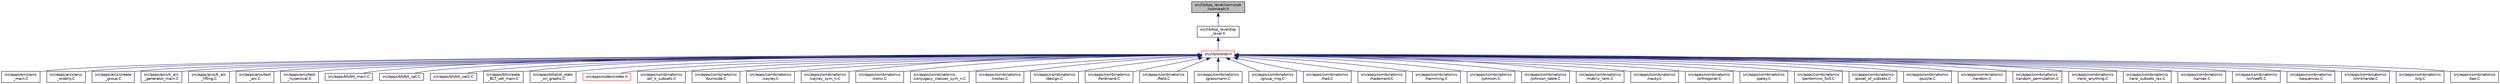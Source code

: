 digraph "src/lib/top_level/isomorph/isomorph.h"
{
  edge [fontname="Helvetica",fontsize="10",labelfontname="Helvetica",labelfontsize="10"];
  node [fontname="Helvetica",fontsize="10",shape=record];
  Node1 [label="src/lib/top_level/isomorph\l/isomorph.h",height=0.2,width=0.4,color="black", fillcolor="grey75", style="filled", fontcolor="black"];
  Node1 -> Node2 [dir="back",color="midnightblue",fontsize="10",style="solid",fontname="Helvetica"];
  Node2 [label="src/lib/top_level/top\l_level.h",height=0.2,width=0.4,color="black", fillcolor="white", style="filled",URL="$d8/d96/top__level_8h.html"];
  Node2 -> Node3 [dir="back",color="midnightblue",fontsize="10",style="solid",fontname="Helvetica"];
  Node3 [label="src/lib/orbiter.h",height=0.2,width=0.4,color="red", fillcolor="white", style="filled",URL="$da/d3b/orbiter_8h.html"];
  Node3 -> Node4 [dir="back",color="midnightblue",fontsize="10",style="solid",fontname="Helvetica"];
  Node4 [label="src/apps/arcs/arcs\l_main.C",height=0.2,width=0.4,color="black", fillcolor="white", style="filled",URL="$d7/dd5/arcs__main_8_c.html"];
  Node3 -> Node5 [dir="back",color="midnightblue",fontsize="10",style="solid",fontname="Helvetica"];
  Node5 [label="src/apps/arcs/arcs\l_orderly.C",height=0.2,width=0.4,color="black", fillcolor="white", style="filled",URL="$d5/d9e/arcs__orderly_8_c.html"];
  Node3 -> Node6 [dir="back",color="midnightblue",fontsize="10",style="solid",fontname="Helvetica"];
  Node6 [label="src/apps/arcs/create\l_group.C",height=0.2,width=0.4,color="black", fillcolor="white", style="filled",URL="$d1/d9e/create__group_8_c.html"];
  Node3 -> Node7 [dir="back",color="midnightblue",fontsize="10",style="solid",fontname="Helvetica"];
  Node7 [label="src/apps/arcs/k_arc\l_generator_main.C",height=0.2,width=0.4,color="black", fillcolor="white", style="filled",URL="$d6/d01/k__arc__generator__main_8_c.html"];
  Node3 -> Node8 [dir="back",color="midnightblue",fontsize="10",style="solid",fontname="Helvetica"];
  Node8 [label="src/apps/arcs/k_arc\l_lifting.C",height=0.2,width=0.4,color="black", fillcolor="white", style="filled",URL="$d2/dd6/k__arc__lifting_8_c.html"];
  Node3 -> Node9 [dir="back",color="midnightblue",fontsize="10",style="solid",fontname="Helvetica"];
  Node9 [label="src/apps/arcs/test\l_arc.C",height=0.2,width=0.4,color="black", fillcolor="white", style="filled",URL="$dd/d36/test__arc_8_c.html"];
  Node3 -> Node10 [dir="back",color="midnightblue",fontsize="10",style="solid",fontname="Helvetica"];
  Node10 [label="src/apps/arcs/test\l_hyperoval.C",height=0.2,width=0.4,color="black", fillcolor="white", style="filled",URL="$db/d67/test__hyperoval_8_c.html"];
  Node3 -> Node11 [dir="back",color="midnightblue",fontsize="10",style="solid",fontname="Helvetica"];
  Node11 [label="src/apps/blt/blt_main.C",height=0.2,width=0.4,color="black", fillcolor="white", style="filled",URL="$d1/d5e/blt__main_8_c.html"];
  Node3 -> Node12 [dir="back",color="midnightblue",fontsize="10",style="solid",fontname="Helvetica"];
  Node12 [label="src/apps/blt/blt_set.C",height=0.2,width=0.4,color="black", fillcolor="white", style="filled",URL="$d9/d10/blt__set_8_c.html"];
  Node3 -> Node13 [dir="back",color="midnightblue",fontsize="10",style="solid",fontname="Helvetica"];
  Node13 [label="src/apps/blt/blt_set2.C",height=0.2,width=0.4,color="black", fillcolor="white", style="filled",URL="$d1/d45/blt__set2_8_c.html"];
  Node3 -> Node14 [dir="back",color="midnightblue",fontsize="10",style="solid",fontname="Helvetica"];
  Node14 [label="src/apps/blt/create\l_BLT_set_main.C",height=0.2,width=0.4,color="black", fillcolor="white", style="filled",URL="$d7/d1c/create___b_l_t__set__main_8_c.html"];
  Node3 -> Node15 [dir="back",color="midnightblue",fontsize="10",style="solid",fontname="Helvetica"];
  Node15 [label="src/apps/blt/plot_stats\l_on_graphs.C",height=0.2,width=0.4,color="black", fillcolor="white", style="filled",URL="$d6/d80/plot__stats__on__graphs_8_c.html"];
  Node3 -> Node16 [dir="back",color="midnightblue",fontsize="10",style="solid",fontname="Helvetica"];
  Node16 [label="src/apps/codes/codes.h",height=0.2,width=0.4,color="red", fillcolor="white", style="filled",URL="$d2/d11/codes_8h.html"];
  Node3 -> Node19 [dir="back",color="midnightblue",fontsize="10",style="solid",fontname="Helvetica"];
  Node19 [label="src/apps/combinatorics\l/all_k_subsets.C",height=0.2,width=0.4,color="black", fillcolor="white", style="filled",URL="$df/d31/all__k__subsets_8_c.html"];
  Node3 -> Node20 [dir="back",color="midnightblue",fontsize="10",style="solid",fontname="Helvetica"];
  Node20 [label="src/apps/combinatorics\l/burnside.C",height=0.2,width=0.4,color="black", fillcolor="white", style="filled",URL="$da/da3/burnside_8_c.html"];
  Node3 -> Node21 [dir="back",color="midnightblue",fontsize="10",style="solid",fontname="Helvetica"];
  Node21 [label="src/apps/combinatorics\l/cayley.C",height=0.2,width=0.4,color="black", fillcolor="white", style="filled",URL="$da/d82/cayley_8_c.html"];
  Node3 -> Node22 [dir="back",color="midnightblue",fontsize="10",style="solid",fontname="Helvetica"];
  Node22 [label="src/apps/combinatorics\l/cayley_sym_n.C",height=0.2,width=0.4,color="black", fillcolor="white", style="filled",URL="$d9/df3/cayley__sym__n_8_c.html"];
  Node3 -> Node23 [dir="back",color="midnightblue",fontsize="10",style="solid",fontname="Helvetica"];
  Node23 [label="src/apps/combinatorics\l/conic.C",height=0.2,width=0.4,color="black", fillcolor="white", style="filled",URL="$d4/de8/conic_8_c.html"];
  Node3 -> Node24 [dir="back",color="midnightblue",fontsize="10",style="solid",fontname="Helvetica"];
  Node24 [label="src/apps/combinatorics\l/conjugacy_classes_sym_n.C",height=0.2,width=0.4,color="black", fillcolor="white", style="filled",URL="$d7/de5/conjugacy__classes__sym__n_8_c.html"];
  Node3 -> Node25 [dir="back",color="midnightblue",fontsize="10",style="solid",fontname="Helvetica"];
  Node25 [label="src/apps/combinatorics\l/costas.C",height=0.2,width=0.4,color="black", fillcolor="white", style="filled",URL="$d6/d90/costas_8_c.html"];
  Node3 -> Node26 [dir="back",color="midnightblue",fontsize="10",style="solid",fontname="Helvetica"];
  Node26 [label="src/apps/combinatorics\l/design.C",height=0.2,width=0.4,color="black", fillcolor="white", style="filled",URL="$d9/dc2/apps_2combinatorics_2design_8_c.html"];
  Node3 -> Node27 [dir="back",color="midnightblue",fontsize="10",style="solid",fontname="Helvetica"];
  Node27 [label="src/apps/combinatorics\l/ferdinand.C",height=0.2,width=0.4,color="black", fillcolor="white", style="filled",URL="$da/df3/ferdinand_8_c.html"];
  Node3 -> Node28 [dir="back",color="midnightblue",fontsize="10",style="solid",fontname="Helvetica"];
  Node28 [label="src/apps/combinatorics\l/field.C",height=0.2,width=0.4,color="black", fillcolor="white", style="filled",URL="$da/d6d/field_8_c.html"];
  Node3 -> Node29 [dir="back",color="midnightblue",fontsize="10",style="solid",fontname="Helvetica"];
  Node29 [label="src/apps/combinatorics\l/grassmann.C",height=0.2,width=0.4,color="black", fillcolor="white", style="filled",URL="$dd/d33/apps_2combinatorics_2grassmann_8_c.html"];
  Node3 -> Node30 [dir="back",color="midnightblue",fontsize="10",style="solid",fontname="Helvetica"];
  Node30 [label="src/apps/combinatorics\l/group_ring.C",height=0.2,width=0.4,color="black", fillcolor="white", style="filled",URL="$d0/d87/group__ring_8_c.html"];
  Node3 -> Node31 [dir="back",color="midnightblue",fontsize="10",style="solid",fontname="Helvetica"];
  Node31 [label="src/apps/combinatorics\l/had.C",height=0.2,width=0.4,color="black", fillcolor="white", style="filled",URL="$d0/d4d/had_8_c.html"];
  Node3 -> Node32 [dir="back",color="midnightblue",fontsize="10",style="solid",fontname="Helvetica"];
  Node32 [label="src/apps/combinatorics\l/hadamard.C",height=0.2,width=0.4,color="black", fillcolor="white", style="filled",URL="$dd/d1d/hadamard_8_c.html"];
  Node3 -> Node33 [dir="back",color="midnightblue",fontsize="10",style="solid",fontname="Helvetica"];
  Node33 [label="src/apps/combinatorics\l/hamming.C",height=0.2,width=0.4,color="black", fillcolor="white", style="filled",URL="$de/d10/hamming_8_c.html"];
  Node3 -> Node34 [dir="back",color="midnightblue",fontsize="10",style="solid",fontname="Helvetica"];
  Node34 [label="src/apps/combinatorics\l/johnson.C",height=0.2,width=0.4,color="black", fillcolor="white", style="filled",URL="$dd/df4/johnson_8_c.html"];
  Node3 -> Node35 [dir="back",color="midnightblue",fontsize="10",style="solid",fontname="Helvetica"];
  Node35 [label="src/apps/combinatorics\l/johnson_table.C",height=0.2,width=0.4,color="black", fillcolor="white", style="filled",URL="$d4/d42/johnson__table_8_c.html"];
  Node3 -> Node36 [dir="back",color="midnightblue",fontsize="10",style="solid",fontname="Helvetica"];
  Node36 [label="src/apps/combinatorics\l/matrix_rank.C",height=0.2,width=0.4,color="black", fillcolor="white", style="filled",URL="$d8/dc9/matrix__rank_8_c.html"];
  Node3 -> Node37 [dir="back",color="midnightblue",fontsize="10",style="solid",fontname="Helvetica"];
  Node37 [label="src/apps/combinatorics\l/nauty.C",height=0.2,width=0.4,color="black", fillcolor="white", style="filled",URL="$df/d70/apps_2combinatorics_2nauty_8_c.html"];
  Node3 -> Node38 [dir="back",color="midnightblue",fontsize="10",style="solid",fontname="Helvetica"];
  Node38 [label="src/apps/combinatorics\l/orthogonal.C",height=0.2,width=0.4,color="black", fillcolor="white", style="filled",URL="$d1/d15/apps_2combinatorics_2orthogonal_8_c.html"];
  Node3 -> Node39 [dir="back",color="midnightblue",fontsize="10",style="solid",fontname="Helvetica"];
  Node39 [label="src/apps/combinatorics\l/paley.C",height=0.2,width=0.4,color="black", fillcolor="white", style="filled",URL="$d8/dae/paley_8_c.html"];
  Node3 -> Node40 [dir="back",color="midnightblue",fontsize="10",style="solid",fontname="Helvetica"];
  Node40 [label="src/apps/combinatorics\l/pentomino_5x5.C",height=0.2,width=0.4,color="black", fillcolor="white", style="filled",URL="$dc/d77/pentomino__5x5_8_c.html"];
  Node3 -> Node41 [dir="back",color="midnightblue",fontsize="10",style="solid",fontname="Helvetica"];
  Node41 [label="src/apps/combinatorics\l/poset_of_subsets.C",height=0.2,width=0.4,color="black", fillcolor="white", style="filled",URL="$da/d78/poset__of__subsets_8_c.html"];
  Node3 -> Node42 [dir="back",color="midnightblue",fontsize="10",style="solid",fontname="Helvetica"];
  Node42 [label="src/apps/combinatorics\l/puzzle.C",height=0.2,width=0.4,color="black", fillcolor="white", style="filled",URL="$d6/d12/puzzle_8_c.html"];
  Node3 -> Node43 [dir="back",color="midnightblue",fontsize="10",style="solid",fontname="Helvetica"];
  Node43 [label="src/apps/combinatorics\l/random.C",height=0.2,width=0.4,color="black", fillcolor="white", style="filled",URL="$d9/d1c/random_8_c.html"];
  Node3 -> Node44 [dir="back",color="midnightblue",fontsize="10",style="solid",fontname="Helvetica"];
  Node44 [label="src/apps/combinatorics\l/random_permutation.C",height=0.2,width=0.4,color="black", fillcolor="white", style="filled",URL="$df/dfe/random__permutation_8_c.html"];
  Node3 -> Node45 [dir="back",color="midnightblue",fontsize="10",style="solid",fontname="Helvetica"];
  Node45 [label="src/apps/combinatorics\l/rank_anything.C",height=0.2,width=0.4,color="black", fillcolor="white", style="filled",URL="$df/d47/rank__anything_8_c.html"];
  Node3 -> Node46 [dir="back",color="midnightblue",fontsize="10",style="solid",fontname="Helvetica"];
  Node46 [label="src/apps/combinatorics\l/rank_subsets_lex.C",height=0.2,width=0.4,color="black", fillcolor="white", style="filled",URL="$dc/d91/rank__subsets__lex_8_c.html"];
  Node3 -> Node47 [dir="back",color="midnightblue",fontsize="10",style="solid",fontname="Helvetica"];
  Node47 [label="src/apps/combinatorics\l/sarnak.C",height=0.2,width=0.4,color="black", fillcolor="white", style="filled",URL="$dd/d24/sarnak_8_c.html"];
  Node3 -> Node48 [dir="back",color="midnightblue",fontsize="10",style="solid",fontname="Helvetica"];
  Node48 [label="src/apps/combinatorics\l/schlaefli.C",height=0.2,width=0.4,color="black", fillcolor="white", style="filled",URL="$dc/d9d/schlaefli_8_c.html"];
  Node3 -> Node49 [dir="back",color="midnightblue",fontsize="10",style="solid",fontname="Helvetica"];
  Node49 [label="src/apps/combinatorics\l/sequences.C",height=0.2,width=0.4,color="black", fillcolor="white", style="filled",URL="$d0/df9/sequences_8_c.html"];
  Node3 -> Node50 [dir="back",color="midnightblue",fontsize="10",style="solid",fontname="Helvetica"];
  Node50 [label="src/apps/combinatorics\l/shrikhande.C",height=0.2,width=0.4,color="black", fillcolor="white", style="filled",URL="$d0/d7a/shrikhande_8_c.html"];
  Node3 -> Node51 [dir="back",color="midnightblue",fontsize="10",style="solid",fontname="Helvetica"];
  Node51 [label="src/apps/combinatorics\l/srg.C",height=0.2,width=0.4,color="black", fillcolor="white", style="filled",URL="$d4/db8/srg_8_c.html"];
  Node3 -> Node52 [dir="back",color="midnightblue",fontsize="10",style="solid",fontname="Helvetica"];
  Node52 [label="src/apps/combinatorics\l/tao.C",height=0.2,width=0.4,color="black", fillcolor="white", style="filled",URL="$d7/db9/tao_8_c.html"];
}
